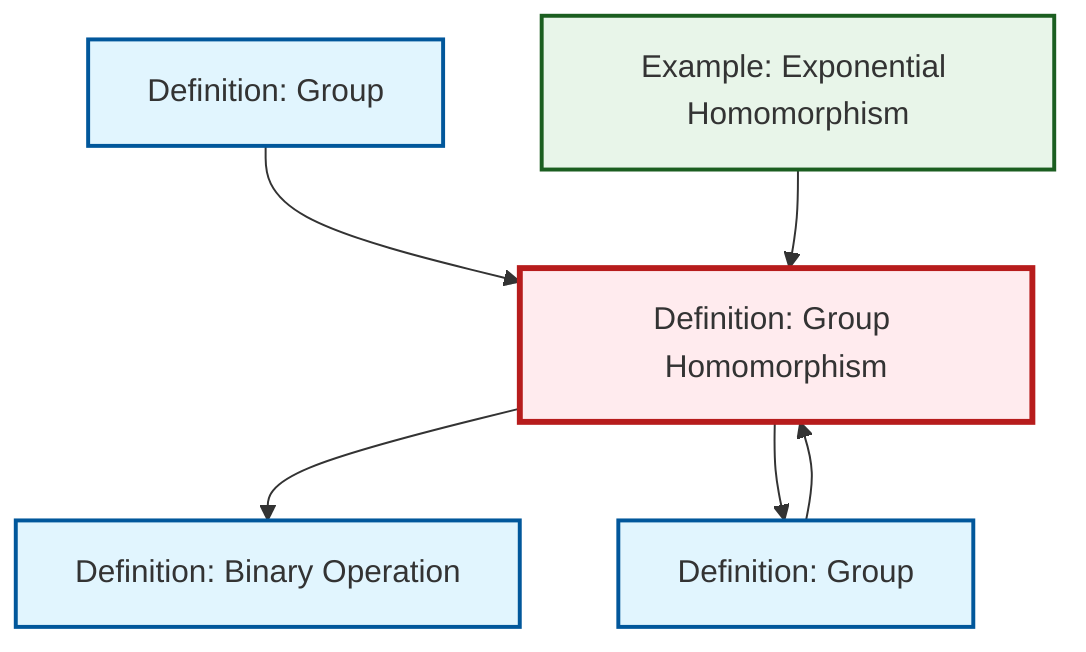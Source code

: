 graph TD
    classDef definition fill:#e1f5fe,stroke:#01579b,stroke-width:2px
    classDef theorem fill:#f3e5f5,stroke:#4a148c,stroke-width:2px
    classDef axiom fill:#fff3e0,stroke:#e65100,stroke-width:2px
    classDef example fill:#e8f5e9,stroke:#1b5e20,stroke-width:2px
    classDef current fill:#ffebee,stroke:#b71c1c,stroke-width:3px
    def-group-example["Definition: Group"]:::definition
    def-group["Definition: Group"]:::definition
    def-homomorphism["Definition: Group Homomorphism"]:::definition
    def-binary-operation["Definition: Binary Operation"]:::definition
    ex-exponential-homomorphism["Example: Exponential Homomorphism"]:::example
    def-group-example --> def-homomorphism
    def-group --> def-homomorphism
    ex-exponential-homomorphism --> def-homomorphism
    def-homomorphism --> def-binary-operation
    def-homomorphism --> def-group
    class def-homomorphism current